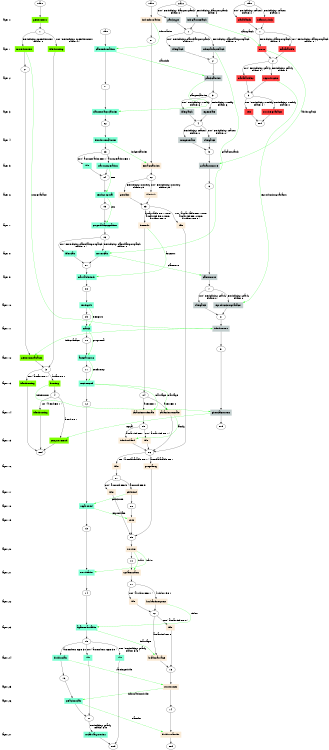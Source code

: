 digraph state_graph {
	rankdir=TB;
	size="8,5;"
	layer_0 [shape=plaintext, label="layer 0"];
	layer_1 [shape=plaintext, label="layer 1"];
	layer_0 -> layer_1 [style=invis];
	layer_2 [shape=plaintext, label="layer 2"];
	layer_1 -> layer_2 [style=invis];
	layer_3 [shape=plaintext, label="layer 3"];
	layer_2 -> layer_3 [style=invis];
	layer_4 [shape=plaintext, label="layer 4"];
	layer_3 -> layer_4 [style=invis];
	layer_5 [shape=plaintext, label="layer 5"];
	layer_4 -> layer_5 [style=invis];
	layer_6 [shape=plaintext, label="layer 6"];
	layer_5 -> layer_6 [style=invis];
	layer_7 [shape=plaintext, label="layer 7"];
	layer_6 -> layer_7 [style=invis];
	layer_8 [shape=plaintext, label="layer 8"];
	layer_7 -> layer_8 [style=invis];
	layer_9 [shape=plaintext, label="layer 9"];
	layer_8 -> layer_9 [style=invis];
	layer_10 [shape=plaintext, label="layer 10"];
	layer_9 -> layer_10 [style=invis];
	layer_11 [shape=plaintext, label="layer 11"];
	layer_10 -> layer_11 [style=invis];
	layer_12 [shape=plaintext, label="layer 12"];
	layer_11 -> layer_12 [style=invis];
	layer_13 [shape=plaintext, label="layer 13"];
	layer_12 -> layer_13 [style=invis];
	layer_14 [shape=plaintext, label="layer 14"];
	layer_13 -> layer_14 [style=invis];
	layer_15 [shape=plaintext, label="layer 15"];
	layer_14 -> layer_15 [style=invis];
	layer_16 [shape=plaintext, label="layer 16"];
	layer_15 -> layer_16 [style=invis];
	layer_17 [shape=plaintext, label="layer 17"];
	layer_16 -> layer_17 [style=invis];
	layer_18 [shape=plaintext, label="layer 18"];
	layer_17 -> layer_18 [style=invis];
	layer_19 [shape=plaintext, label="layer 19"];
	layer_18 -> layer_19 [style=invis];
	layer_20 [shape=plaintext, label="layer 20"];
	layer_19 -> layer_20 [style=invis];
	layer_21 [shape=plaintext, label="layer 21"];
	layer_20 -> layer_21 [style=invis];
	layer_22 [shape=plaintext, label="layer 22"];
	layer_21 -> layer_22 [style=invis];
	layer_23 [shape=plaintext, label="layer 23"];
	layer_22 -> layer_23 [style=invis];
	layer_24 [shape=plaintext, label="layer 24"];
	layer_23 -> layer_24 [style=invis];
	layer_25 [shape=plaintext, label="layer 25"];
	layer_24 -> layer_25 [style=invis];
	layer_26 [shape=plaintext, label="layer 26"];
	layer_25 -> layer_26 [style=invis];
	layer_27 [shape=plaintext, label="layer 27"];
	layer_26 -> layer_27 [style=invis];
	
	/* States */
	indv_end [label = "end"]
	indv_14 [label = "14"]
	indv_13 [label = "13"]
	indv_12 [label = "12"]
	indv_11 [label = "11"]
	indv_10 [label = "10"]
	indv_08 [label = "08"]
	indv_07 [label = "07"]
	indv_09 [label = "09"]
	indv_05 [label = "05"]
	indv_06 [label = "06"]
	indv_04 [label = "04"]
	indv_03 [label = "03"]
	indv_02 [label = "02"]
	indv_01 [label = "01"]
	indv_start [label = "start"]
	clan_end [label = "end"]
	clan_17 [label = "17"]
	clan_16 [label = "16"]
	clan_15 [label = "15"]
	clan_14 [label = "14"]
	clan_13 [label = "13"]
	clan_12 [label = "12"]
	clan_11 [label = "11"]
	clan_10 [label = "10"]
	clan_09 [label = "09"]
	clan_08 [label = "08"]
	clan_07 [label = "07"]
	clan_06 [label = "06"]
	clan_05 [label = "05"]
	clan_04 [label = "04"]
	clan_03 [label = "03"]
	clan_02 [label = "02"]
	clan_01 [label = "01"]
	clan_start [label = "start"]
	patch_end [label = "end"]
	patch_9 [label = "9"]
	patch_8 [label = "8"]
	patch_7 [label = "7"]
	patch_6 [label = "6"]
	patch_5 [label = "5"]
	patch_4 [label = "4"]
	patch_3 [label = "3"]
	patch_2 [label = "2"]
	patch_1 [label = "1"]
	patch_start [label = "start"]
	manada_guanacos_end [label = "end"]
	manada_guanacos_3 [label = "3"]
	manada_guanacos_2 [label = "2"]
	manada_guanacos_1 [label = "1"]
	manada_guanacos_start [label = "start"]
	hunting_end [label = "end"]
	hunting_4 [label = "4"]
	hunting_3 [label = "3"]
	hunting_2 [label = "2"]
	hunting_1 [label = "1"]
	hunting_start [label = "start"]
	indv_indvInformation_start_01 [label = "indvInformation", shape = box,style=filled,color=antiquewhite];
	indv_extractcalories_01_02 [label = "extractcalories", shape = box,style=filled,color=antiquewhite];
	indv_getolder_02_03 [label = "getolder", shape = box,style=filled,color=antiquewhite];
	indv_idle_indv_02_03 [label = "idle_indv", shape = box,style=filled,color=antiquewhite];
	indv_freeIndv_03_04 [label = "freeIndv", shape = box,style=filled,color=antiquewhite];
	indv_idle_03_06 [label = "idle", shape = box,style=filled,color=antiquewhite];
	indv_casamiento_female_04_05 [label = "casamiento_female", shape = box,style=filled,color=antiquewhite];
	indv_casamiento_male_04_06 [label = "casamiento_male", shape = box,style=filled,color=antiquewhite];
	indv_info_husband_05_06 [label = "info_husband", shape = box,style=filled,color=antiquewhite];
	indv_idle_05_06 [label = "idle", shape = box,style=filled,color=antiquewhite];
	indv_pregnancy_06_09 [label = "pregnancy", shape = box,style=filled,color=antiquewhite];
	indv_idle_06_07 [label = "idle", shape = box,style=filled,color=antiquewhite];
	indv_child_inf_07_08 [label = "child_inf", shape = box,style=filled,color=antiquewhite];
	indv_idle_07_09 [label = "idle", shape = box,style=filled,color=antiquewhite];
	indv_birth_08_09 [label = "birth", shape = box,style=filled,color=antiquewhite];
	indv_survive_09_10 [label = "survive", shape = box,style=filled,color=antiquewhite];
	indv_update_status_10_11 [label = "update_status", shape = box,style=filled,color=antiquewhite];
	indv_husband_request_11_12 [label = "husband_request", shape = box,style=filled,color=antiquewhite];
	indv_idle_11_12 [label = "idle", shape = box,style=filled,color=antiquewhite];
	indv_local_marriage_12_13 [label = "local_marriage", shape = box,style=filled,color=antiquewhite];
	indv_idle_12_13 [label = "idle", shape = box,style=filled,color=antiquewhite];
	indv_dividir_info_13_14 [label = "dividir_info", shape = box,style=filled,color=antiquewhite];
	indv_dividir_transfer_14_end [label = "dividir_transfer", shape = box,style=filled,color=antiquewhite];
	clan_clan_Information_start_01 [label = "clan_Information", shape = box,style=filled,color=aquamarine];
	clan_clan_extract_calories_01_02 [label = "clan_extract_calories", shape = box,style=filled,color=aquamarine];
	clan_distribute_calories_02_03 [label = "distribute_calories", shape = box,style=filled,color=aquamarine];
	clan_start_cooperation_03_04 [label = "start_cooperation", shape = box,style=filled,color=aquamarine];
	clan_idle_03_04 [label = "idle", shape = box,style=filled,color=aquamarine];
	clan_send_proposal_04_05 [label = "send_proposal", shape = box,style=filled,color=aquamarine];
	clan_proposal_acceptation_05_06 [label = "proposal_acceptation", shape = box,style=filled,color=aquamarine];
	clan_move_clan_06_07 [label = "move_clan", shape = box,style=filled,color=aquamarine];
	clan_idle_clan_06_07 [label = "idle_clan", shape = box,style=filled,color=aquamarine];
	clan_marriable_indv_07_08 [label = "marriable_indv", shape = box,style=filled,color=aquamarine];
	clan_send_girls_08_09 [label = "send_girls", shape = box,style=filled,color=aquamarine];
	clan_match_09_10 [label = "match", shape = box,style=filled,color=aquamarine];
	clan_aceptar_prop_10_11 [label = "aceptar_prop", shape = box,style=filled,color=aquamarine];
	clan_recive_conf_11_12 [label = "recive_conf", shape = box,style=filled,color=aquamarine];
	clan_repartir_id_12_13 [label = "repartir_id", shape = box,style=filled,color=aquamarine];
	clan_new_leader_13_14 [label = "new_leader", shape = box,style=filled,color=aquamarine];
	clan_again_marriable_14_15 [label = "again_marriable", shape = box,style=filled,color=aquamarine];
	clan_dividir_clan_15_16 [label = "dividir_clan", shape = box,style=filled,color=aquamarine];
	clan_idle_15_17 [label = "idle", shape = box,style=filled,color=aquamarine];
	clan_creacion_clan_16_17 [label = "creacion_clan", shape = box,style=filled,color=aquamarine];
	clan_vocabulary_review_17_end [label = "vocabulary_review", shape = box,style=filled,color=aquamarine];
	clan_idle_15_end [label = "idle", shape = box,style=filled,color=aquamarine];
	patch_patchtype_start_1 [label = "patchtype", shape = box,style=filled,color=azure3];
	patch_infoClansInPatch_start_1 [label = "infoClansInPatch", shape = box,style=filled,color=azure3];
	patch_idle_patch_1_2 [label = "idle_patch", shape = box,style=filled,color=azure3];
	patch_infoGuanacosPatch_1_2 [label = "infoGuanacosPatch", shape = box,style=filled,color=azure3];
	patch_patchcalories_2_3 [label = "patchcalories", shape = box,style=filled,color=azure3];
	patch_regenerate_3_4 [label = "regenerate", shape = box,style=filled,color=azure3];
	patch_idle_patch_3_4 [label = "idle_patch", shape = box,style=filled,color=azure3];
	patch_snregenerate_4_5 [label = "snregenerate", shape = box,style=filled,color=azure3];
	patch_idle_patch_4_5 [label = "idle_patch", shape = box,style=filled,color=azure3];
	patch_guanacos_move_5_6 [label = "guanacos_move", shape = box,style=filled,color=azure3];
	patch_clans_move_6_7 [label = "clans_move", shape = box,style=filled,color=azure3];
	patch_reproduccion_guanacos_7_8 [label = "reproduccion_guanacos", shape = box,style=filled,color=azure3];
	patch_idle_patch_7_8 [label = "idle_patch", shape = box,style=filled,color=azure3];
	patch_info_hunters_8_9 [label = "info_hunters", shape = box,style=filled,color=azure3];
	patch_give_calHunters_9_end [label = "give_calHunters", shape = box,style=filled,color=azure3];
	manada_guanacos_manadaInfo_start_1 [label = "manadaInfo", shape = box,style=filled,color=brown1];
	manada_guanacos_seasonSwitch_start_1 [label = "seasonSwitch", shape = box,style=filled,color=brown1];
	manada_guanacos_manada_idle_1_2 [label = "manada_idle", shape = box,style=filled,color=brown1];
	manada_guanacos_move_1_2 [label = "move", shape = box,style=filled,color=brown1];
	manada_guanacos_reproduccion_2_3 [label = "reproduccion", shape = box,style=filled,color=brown1];
	manada_guanacos_manada_idle2_2_3 [label = "manada_idle2", shape = box,style=filled,color=brown1];
	manada_guanacos_surviveGuanacos_3_end [label = "surviveGuanacos", shape = box,style=filled,color=brown1];
	manada_guanacos_idle_3_end [label = "idle", shape = box,style=filled,color=brown1];
	hunting_get_hunters_start_1 [label = "get_hunters", shape = box,style=filled,color=chartreuse1];
	hunting_move_hunters_1_2 [label = "move_hunters", shape = box,style=filled,color=chartreuse1];
	hunting_idle_hunting_1_3 [label = "idle_hunting", shape = box,style=filled,color=chartreuse1];
	hunting_get_numGuanacos_2_3 [label = "get_numGuanacos", shape = box,style=filled,color=chartreuse1];
	hunting_hunting_3_4 [label = "hunting", shape = box,style=filled,color=chartreuse1];
	hunting_idle_hunting_3_end [label = "idle_hunting", shape = box,style=filled,color=chartreuse1];
	hunting_comprove_end_4_end [label = "comprove_end", shape = box,style=filled,color=chartreuse1];
	hunting_idle_hunting_4_end [label = "idle_hunting", shape = box,style=filled,color=chartreuse1];
	
	/* Transitions */
	indv_start -> indv_indvInformation_start_01;
	indv_indvInformation_start_01 -> indv_01;
	indv_01 -> indv_extractcalories_01_02;
	indv_extractcalories_01_02 -> indv_02;
	indv_02 -> indv_getolder_02_03 [ label = "Periodicity: monthly\nPhase: 29"];
	indv_getolder_02_03 -> indv_03;
	indv_02 -> indv_idle_indv_02_03 [ label = "not ( Periodicity: monthly\nPhase: 29 )"];
	indv_idle_indv_02_03 -> indv_03;
	indv_03 -> indv_freeIndv_03_04 [ label = "a.marriable EQ 1 AND\na.married EQ 0 AND\na.widow EQ 0"];
	indv_freeIndv_03_04 -> indv_04;
	indv_03 -> indv_idle_03_06 [ label = "not ( a.marriable EQ 1 AND\na.married EQ 0 AND\na.widow EQ 0 )"];
	indv_idle_03_06 -> indv_06;
	indv_04 -> indv_casamiento_female_04_05 [ label = "a.sex EQ 1"];
	indv_casamiento_female_04_05 -> indv_05;
	indv_04 -> indv_casamiento_male_04_06 [ label = "a.sex EQ 0"];
	indv_casamiento_male_04_06 -> indv_06;
	indv_05 -> indv_info_husband_05_06 [ label = "a.married EQ 1"];
	indv_info_husband_05_06 -> indv_06;
	indv_05 -> indv_idle_05_06 [ label = "not ( a.married EQ 1 )"];
	indv_idle_05_06 -> indv_06;
	indv_06 -> indv_pregnancy_06_09 [ label = "a.embarazable EQ 1"];
	indv_pregnancy_06_09 -> indv_09;
	indv_06 -> indv_idle_06_07 [ label = "not ( a.embarazable EQ 1 )"];
	indv_idle_06_07 -> indv_07;
	indv_07 -> indv_child_inf_07_08 [ label = "a.month EQ 9"];
	indv_child_inf_07_08 -> indv_08;
	indv_07 -> indv_idle_07_09 [ label = "not ( a.month EQ 9 )"];
	indv_idle_07_09 -> indv_09;
	indv_08 -> indv_birth_08_09;
	indv_birth_08_09 -> indv_09;
	indv_09 -> indv_survive_09_10;
	indv_survive_09_10 -> indv_10;
	indv_10 -> indv_update_status_10_11;
	indv_update_status_10_11 -> indv_11;
	indv_11 -> indv_husband_request_11_12 [ label = "a.widow EQ 1"];
	indv_husband_request_11_12 -> indv_12;
	indv_11 -> indv_idle_11_12 [ label = "not ( a.widow EQ 1 )"];
	indv_idle_11_12 -> indv_12;
	indv_12 -> indv_local_marriage_12_13 [ label = "a.married EQ 0"];
	indv_local_marriage_12_13 -> indv_13;
	indv_12 -> indv_idle_12_13 [ label = "not ( a.married EQ 0 )"];
	indv_idle_12_13 -> indv_13;
	indv_13 -> indv_dividir_info_13_14;
	indv_dividir_info_13_14 -> indv_14;
	indv_14 -> indv_dividir_transfer_14_end;
	indv_dividir_transfer_14_end -> indv_end;
	clan_start -> clan_clan_Information_start_01;
	clan_clan_Information_start_01 -> clan_01;
	clan_01 -> clan_clan_extract_calories_01_02;
	clan_clan_extract_calories_01_02 -> clan_02;
	clan_02 -> clan_distribute_calories_02_03;
	clan_distribute_calories_02_03 -> clan_03;
	clan_03 -> clan_start_cooperation_03_04 [ label = "a.cooperation EQ 1"];
	clan_start_cooperation_03_04 -> clan_04;
	clan_03 -> clan_idle_03_04 [ label = "not ( a.cooperation EQ 1 )"];
	clan_idle_03_04 -> clan_04;
	clan_04 -> clan_send_proposal_04_05;
	clan_send_proposal_04_05 -> clan_05;
	clan_05 -> clan_proposal_acceptation_05_06;
	clan_proposal_acceptation_05_06 -> clan_06;
	clan_06 -> clan_move_clan_06_07 [ label = "Periodicity: clan_dias_por_patch\nPhase: 0"];
	clan_move_clan_06_07 -> clan_07;
	clan_06 -> clan_idle_clan_06_07 [ label = "not ( Periodicity: clan_dias_por_patch\nPhase: 0 )"];
	clan_idle_clan_06_07 -> clan_07;
	clan_07 -> clan_marriable_indv_07_08;
	clan_marriable_indv_07_08 -> clan_08;
	clan_08 -> clan_send_girls_08_09;
	clan_send_girls_08_09 -> clan_09;
	clan_09 -> clan_match_09_10;
	clan_match_09_10 -> clan_10;
	clan_10 -> clan_aceptar_prop_10_11;
	clan_aceptar_prop_10_11 -> clan_11;
	clan_11 -> clan_recive_conf_11_12;
	clan_recive_conf_11_12 -> clan_12;
	clan_12 -> clan_repartir_id_12_13;
	clan_repartir_id_12_13 -> clan_13;
	clan_13 -> clan_new_leader_13_14;
	clan_new_leader_13_14 -> clan_14;
	clan_14 -> clan_again_marriable_14_15;
	clan_again_marriable_14_15 -> clan_15;
	clan_15 -> clan_dividir_clan_15_16 [ label = "a.members GEQ 30"];
	clan_dividir_clan_15_16 -> clan_16;
	clan_15 -> clan_idle_15_17 [ label = "not ( a.members GEQ 30 )"];
	clan_idle_15_17 -> clan_17;
	clan_16 -> clan_creacion_clan_16_17;
	clan_creacion_clan_16_17 -> clan_17;
	clan_17 -> clan_vocabulary_review_17_end [ label = "Periodicity: yearly\nPhase: 348"];
	clan_vocabulary_review_17_end -> clan_end;
	clan_15 -> clan_idle_15_end [ label = "not ( Periodicity: yearly\nPhase: 348 )"];
	clan_idle_15_end -> clan_end;
	patch_start -> patch_patchtype_start_1 [ label = "not ( Periodicity: dias_por_patch\nPhase: 0 )"];
	patch_patchtype_start_1 -> patch_1;
	patch_start -> patch_infoClansInPatch_start_1 [ label = "Periodicity: dias_por_patch\nPhase: 0"];
	patch_infoClansInPatch_start_1 -> patch_1;
	patch_1 -> patch_idle_patch_1_2 [ label = "not ( Periodicity: clan_dias_por_patch\nPhase: 0 )"];
	patch_idle_patch_1_2 -> patch_2;
	patch_1 -> patch_infoGuanacosPatch_1_2 [ label = "Periodicity: clan_dias_por_patch\nPhase: 0"];
	patch_infoGuanacosPatch_1_2 -> patch_2;
	patch_2 -> patch_patchcalories_2_3;
	patch_patchcalories_2_3 -> patch_3;
	patch_3 -> patch_regenerate_3_4 [ label = "Periodicity: weekly\nPhase: 6"];
	patch_regenerate_3_4 -> patch_4;
	patch_3 -> patch_idle_patch_3_4 [ label = "not ( Periodicity: weekly\nPhase: 6 )"];
	patch_idle_patch_3_4 -> patch_4;
	patch_4 -> patch_snregenerate_4_5 [ label = "Periodicity: season\nPhase: 0"];
	patch_snregenerate_4_5 -> patch_5;
	patch_4 -> patch_idle_patch_4_5 [ label = "not ( Periodicity: season\nPhase: 0 )"];
	patch_idle_patch_4_5 -> patch_5;
	patch_5 -> patch_guanacos_move_5_6;
	patch_guanacos_move_5_6 -> patch_6;
	patch_6 -> patch_clans_move_6_7;
	patch_clans_move_6_7 -> patch_7;
	patch_7 -> patch_reproduccion_guanacos_7_8 [ label = "Periodicity: yearly\nPhase: 0"];
	patch_reproduccion_guanacos_7_8 -> patch_8;
	patch_7 -> patch_idle_patch_7_8 [ label = "not ( Periodicity: yearly\nPhase: 0 )"];
	patch_idle_patch_7_8 -> patch_8;
	patch_8 -> patch_info_hunters_8_9;
	patch_info_hunters_8_9 -> patch_9;
	patch_9 -> patch_give_calHunters_9_end;
	patch_give_calHunters_9_end -> patch_end;
	manada_guanacos_start -> manada_guanacos_manadaInfo_start_1 [ label = "not ( Periodicity: season\nPhase: 0 )"];
	manada_guanacos_manadaInfo_start_1 -> manada_guanacos_1;
	manada_guanacos_start -> manada_guanacos_seasonSwitch_start_1 [ label = "Periodicity: season\nPhase: 0"];
	manada_guanacos_seasonSwitch_start_1 -> manada_guanacos_1;
	manada_guanacos_1 -> manada_guanacos_manada_idle_1_2 [ label = "not ( Periodicity: dias_por_patch\nPhase: 0 )"];
	manada_guanacos_manada_idle_1_2 -> manada_guanacos_2;
	manada_guanacos_1 -> manada_guanacos_move_1_2 [ label = "Periodicity: dias_por_patch\nPhase: 0"];
	manada_guanacos_move_1_2 -> manada_guanacos_2;
	manada_guanacos_2 -> manada_guanacos_reproduccion_2_3 [ label = "Periodicity: yearly\nPhase: 0"];
	manada_guanacos_reproduccion_2_3 -> manada_guanacos_3;
	manada_guanacos_2 -> manada_guanacos_manada_idle2_2_3 [ label = "not ( Periodicity: yearly\nPhase: 0 )"];
	manada_guanacos_manada_idle2_2_3 -> manada_guanacos_3;
	manada_guanacos_3 -> manada_guanacos_surviveGuanacos_3_end [ label = "Periodicity: weekly\nPhase: 0"];
	manada_guanacos_surviveGuanacos_3_end -> manada_guanacos_end;
	manada_guanacos_3 -> manada_guanacos_idle_3_end [ label = "not ( Periodicity: weekly\nPhase: 0 )"];
	manada_guanacos_idle_3_end -> manada_guanacos_end;
	hunting_start -> hunting_get_hunters_start_1;
	hunting_get_hunters_start_1 -> hunting_1;
	hunting_1 -> hunting_move_hunters_1_2 [ label = "Periodicity: speed_hunters\nPhase: 0"];
	hunting_move_hunters_1_2 -> hunting_2;
	hunting_1 -> hunting_idle_hunting_1_3 [ label = "not ( Periodicity: speed_hunters\nPhase: 0 )"];
	hunting_idle_hunting_1_3 -> hunting_3;
	hunting_2 -> hunting_get_numGuanacos_2_3;
	hunting_get_numGuanacos_2_3 -> hunting_3;
	hunting_3 -> hunting_hunting_3_4 [ label = "a.start EQ 1"];
	hunting_hunting_3_4 -> hunting_4;
	hunting_3 -> hunting_idle_hunting_3_end [ label = "not ( a.start EQ 1 )"];
	hunting_idle_hunting_3_end -> hunting_end;
	hunting_4 -> hunting_comprove_end_4_end [ label = "a.end EQ 1"];
	hunting_comprove_end_4_end -> hunting_end;
	hunting_4 -> hunting_idle_hunting_4_end [ label = "not ( a.end EQ 1 )"];
	hunting_idle_hunting_4_end -> hunting_end;
	
	/* Communications */
	patch_give_calHunters_9_end -> hunting_comprove_end_4_end [ label = "repCal" color="#00ff00" constraint=false];
	patch_info_hunters_8_9 -> hunting_get_numGuanacos_2_3 [ label = "infoGuanacos" color="#00ff00" constraint=false];
	patch_infoClansInPatch_start_1 -> manada_guanacos_move_1_2 [ label = "clanspatch" color="#00ff00" constraint=false];
	hunting_hunting_3_4 -> patch_give_calHunters_9_end [ label = "infoHunter" color="#00ff00" constraint=false];
	hunting_move_hunters_1_2 -> patch_info_hunters_8_9 [ label = "numGuanacos" color="#00ff00" constraint=false];
	manada_guanacos_reproduccion_2_3 -> patch_reproduccion_guanacos_7_8 [ label = "reproduccionguanacos" color="#00ff00" constraint=false];
	clan_move_clan_06_07 -> patch_clans_move_6_7 [ label = "clanmove" color="#00ff00" constraint=false];
	manada_guanacos_move_1_2 -> patch_guanacos_move_5_6 [ label = "adultospatch" color="#00ff00" constraint=false];
	clan_clan_Information_start_01 -> patch_patchcalories_2_3 [ label = "clan_info" color="#00ff00" constraint=false];
	indv_dividir_info_13_14 -> clan_creacion_clan_16_17 [ label = "informationDivide" color="#00ff00" constraint=false];
	indv_husband_request_11_12 -> clan_again_marriable_14_15 [ label = "widow" color="#00ff00" constraint=false];
	indv_survive_09_10 -> clan_new_leader_13_14 [ label = "leader" color="#00ff00" constraint=false];
	indv_child_inf_07_08 -> clan_repartir_id_12_13 [ label = "peticionID" color="#00ff00" constraint=false];
	clan_aceptar_prop_10_11 -> clan_recive_conf_11_12 [ label = "confirProp" color="#00ff00" constraint=false];
	clan_match_09_10 -> clan_aceptar_prop_10_11 [ label = "propuesta" color="#00ff00" constraint=false];
	clan_send_girls_08_09 -> clan_match_09_10 [ label = "freeGirls" color="#00ff00" constraint=false];
	indv_freeIndv_03_04 -> clan_marriable_indv_07_08 [ label = "ancestor" color="#00ff00" constraint=false];
	patch_infoGuanacosPatch_1_2 -> clan_move_clan_06_07 [ label = "guanacospatch" color="#00ff00" constraint=false];
	clan_send_proposal_04_05 -> clan_proposal_acceptation_05_06 [ label = "yyy" color="#00ff00" constraint=false];
	clan_start_cooperation_03_04 -> clan_send_proposal_04_05 [ label = "xxx" color="#00ff00" constraint=false];
	patch_patchcalories_2_3 -> clan_clan_extract_calories_01_02 [ label = "clangetcalories" color="#00ff00" constraint=false];
	indv_indvInformation_start_01 -> clan_clan_Information_start_01 [ label = "information" color="#00ff00" constraint=false];
	clan_creacion_clan_16_17 -> indv_dividir_transfer_14_end [ label = "transfer" color="#00ff00" constraint=false];
	clan_dividir_clan_15_16 -> indv_dividir_info_13_14 [ label = "warningDivide" color="#00ff00" constraint=false];
	clan_again_marriable_14_15 -> indv_local_marriage_12_13 [ label = "lmarriage" color="#00ff00" constraint=false];
	indv_survive_09_10 -> indv_update_status_10_11 [ label = "death" color="#00ff00" constraint=false];
	clan_repartir_id_12_13 -> indv_birth_08_09 [ label = "respuestaID" color="#00ff00" constraint=false];
	indv_casamiento_male_04_06 -> indv_info_husband_05_06 [ label = "family" color="#00ff00" constraint=false];
	clan_recive_conf_11_12 -> indv_casamiento_male_04_06 [ label = "marriage" color="#00ff00" constraint=false];
	clan_recive_conf_11_12 -> indv_casamiento_female_04_05 [ label = "marriage" color="#00ff00" constraint=false];
	clan_distribute_calories_02_03 -> indv_extractcalories_01_02 [ label = "indgetcalories" color="#00ff00" constraint=false];
	{ rank=same; layer_0;  indv_indvInformation_start_01;  patch_patchtype_start_1;  patch_infoClansInPatch_start_1;  manada_guanacos_manadaInfo_start_1;  manada_guanacos_seasonSwitch_start_1;  hunting_get_hunters_start_1; }
	{ rank=same; layer_1;  clan_clan_Information_start_01;  patch_idle_patch_1_2;  patch_infoGuanacosPatch_1_2;  manada_guanacos_manada_idle_1_2;  manada_guanacos_move_1_2;  hunting_move_hunters_1_2;  hunting_idle_hunting_1_3; }
	{ rank=same; layer_2;  patch_patchcalories_2_3;  manada_guanacos_reproduccion_2_3;  manada_guanacos_manada_idle2_2_3; }
	{ rank=same; layer_3;  clan_clan_extract_calories_01_02;  patch_regenerate_3_4;  patch_idle_patch_3_4;  manada_guanacos_surviveGuanacos_3_end;  manada_guanacos_idle_3_end; }
	{ rank=same; layer_4;  clan_distribute_calories_02_03;  patch_snregenerate_4_5;  patch_idle_patch_4_5; }
	{ rank=same; layer_5;  indv_extractcalories_01_02;  clan_start_cooperation_03_04;  clan_idle_03_04;  patch_guanacos_move_5_6; }
	{ rank=same; layer_6;  indv_getolder_02_03;  indv_idle_indv_02_03;  clan_send_proposal_04_05; }
	{ rank=same; layer_7;  indv_freeIndv_03_04;  indv_idle_03_06;  clan_proposal_acceptation_05_06; }
	{ rank=same; layer_8;  clan_move_clan_06_07;  clan_idle_clan_06_07; }
	{ rank=same; layer_9;  clan_marriable_indv_07_08;  patch_clans_move_6_7; }
	{ rank=same; layer_10;  clan_send_girls_08_09;  patch_reproduccion_guanacos_7_8;  patch_idle_patch_7_8; }
	{ rank=same; layer_11;  clan_match_09_10;  patch_info_hunters_8_9; }
	{ rank=same; layer_12;  clan_aceptar_prop_10_11;  hunting_get_numGuanacos_2_3; }
	{ rank=same; layer_13;  clan_recive_conf_11_12;  hunting_hunting_3_4;  hunting_idle_hunting_3_end; }
	{ rank=same; layer_14;  indv_casamiento_female_04_05;  indv_casamiento_male_04_06;  patch_give_calHunters_9_end;  hunting_idle_hunting_4_end; }
	{ rank=same; layer_15;  indv_info_husband_05_06;  indv_idle_05_06;  hunting_comprove_end_4_end; }
	{ rank=same; layer_16;  indv_pregnancy_06_09;  indv_idle_06_07; }
	{ rank=same; layer_17;  indv_child_inf_07_08;  indv_idle_07_09; }
	{ rank=same; layer_18;  clan_repartir_id_12_13; }
	{ rank=same; layer_19;  indv_birth_08_09; }
	{ rank=same; layer_20;  indv_survive_09_10; }
	{ rank=same; layer_21;  indv_update_status_10_11;  clan_new_leader_13_14; }
	{ rank=same; layer_22;  indv_husband_request_11_12;  indv_idle_11_12; }
	{ rank=same; layer_23;  indv_idle_12_13;  clan_again_marriable_14_15; }
	{ rank=same; layer_24;  indv_local_marriage_12_13;  clan_dividir_clan_15_16;  clan_idle_15_17;  clan_idle_15_end; }
	{ rank=same; layer_25;  indv_dividir_info_13_14; }
	{ rank=same; layer_26;  clan_creacion_clan_16_17; }
	{ rank=same; layer_27;  indv_dividir_transfer_14_end;  clan_vocabulary_review_17_end; }
}